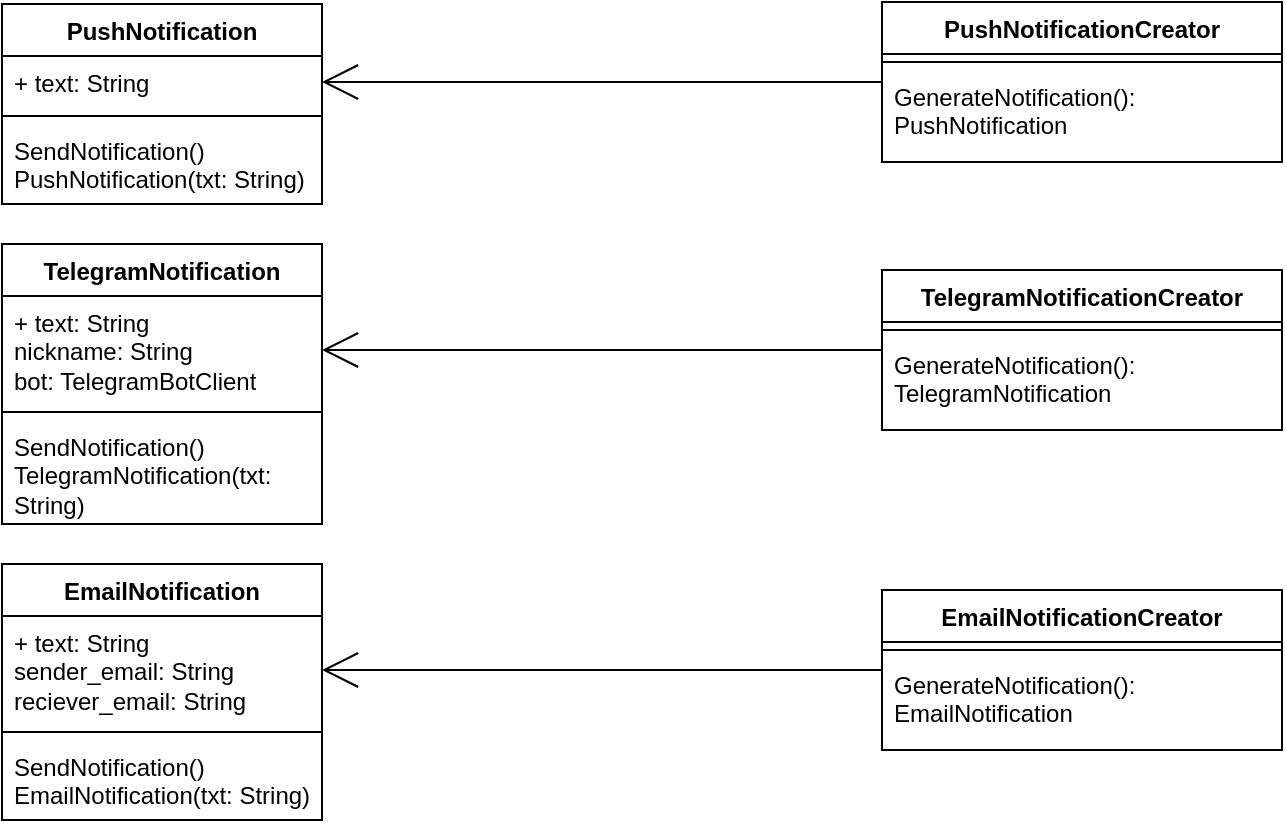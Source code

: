 <mxfile version="26.0.9" pages="2">
  <diagram name="Без паттерна" id="xz3U-ByC0ffsWiTSNZ2B">
    <mxGraphModel dx="1050" dy="621" grid="1" gridSize="10" guides="1" tooltips="1" connect="1" arrows="1" fold="1" page="1" pageScale="1" pageWidth="827" pageHeight="1169" math="0" shadow="0">
      <root>
        <mxCell id="0" />
        <mxCell id="1" parent="0" />
        <mxCell id="N7K4YCnkLaYlek5cA4Ty-5" value="PushNotificationCreator" style="swimlane;fontStyle=1;align=center;verticalAlign=top;childLayout=stackLayout;horizontal=1;startSize=26;horizontalStack=0;resizeParent=1;resizeParentMax=0;resizeLast=0;collapsible=1;marginBottom=0;whiteSpace=wrap;html=1;" parent="1" vertex="1">
          <mxGeometry x="520" y="79" width="200" height="80" as="geometry" />
        </mxCell>
        <mxCell id="N7K4YCnkLaYlek5cA4Ty-7" value="" style="line;strokeWidth=1;fillColor=none;align=left;verticalAlign=middle;spacingTop=-1;spacingLeft=3;spacingRight=3;rotatable=0;labelPosition=right;points=[];portConstraint=eastwest;strokeColor=inherit;" parent="N7K4YCnkLaYlek5cA4Ty-5" vertex="1">
          <mxGeometry y="26" width="200" height="8" as="geometry" />
        </mxCell>
        <mxCell id="N7K4YCnkLaYlek5cA4Ty-8" value="GenerateNotification(): PushNotification" style="text;strokeColor=none;fillColor=none;align=left;verticalAlign=top;spacingLeft=4;spacingRight=4;overflow=hidden;rotatable=0;points=[[0,0.5],[1,0.5]];portConstraint=eastwest;whiteSpace=wrap;html=1;" parent="N7K4YCnkLaYlek5cA4Ty-5" vertex="1">
          <mxGeometry y="34" width="200" height="46" as="geometry" />
        </mxCell>
        <mxCell id="N7K4YCnkLaYlek5cA4Ty-13" value="PushNotification" style="swimlane;fontStyle=1;align=center;verticalAlign=top;childLayout=stackLayout;horizontal=1;startSize=26;horizontalStack=0;resizeParent=1;resizeParentMax=0;resizeLast=0;collapsible=1;marginBottom=0;whiteSpace=wrap;html=1;" parent="1" vertex="1">
          <mxGeometry x="80" y="80" width="160" height="100" as="geometry" />
        </mxCell>
        <mxCell id="N7K4YCnkLaYlek5cA4Ty-14" value="+ text: String" style="text;strokeColor=none;fillColor=none;align=left;verticalAlign=top;spacingLeft=4;spacingRight=4;overflow=hidden;rotatable=0;points=[[0,0.5],[1,0.5]];portConstraint=eastwest;whiteSpace=wrap;html=1;" parent="N7K4YCnkLaYlek5cA4Ty-13" vertex="1">
          <mxGeometry y="26" width="160" height="26" as="geometry" />
        </mxCell>
        <mxCell id="N7K4YCnkLaYlek5cA4Ty-15" value="" style="line;strokeWidth=1;fillColor=none;align=left;verticalAlign=middle;spacingTop=-1;spacingLeft=3;spacingRight=3;rotatable=0;labelPosition=right;points=[];portConstraint=eastwest;strokeColor=inherit;" parent="N7K4YCnkLaYlek5cA4Ty-13" vertex="1">
          <mxGeometry y="52" width="160" height="8" as="geometry" />
        </mxCell>
        <mxCell id="N7K4YCnkLaYlek5cA4Ty-16" value="SendNotification()&lt;div&gt;PushNotification(txt: String)&lt;/div&gt;" style="text;strokeColor=none;fillColor=none;align=left;verticalAlign=top;spacingLeft=4;spacingRight=4;overflow=hidden;rotatable=0;points=[[0,0.5],[1,0.5]];portConstraint=eastwest;whiteSpace=wrap;html=1;" parent="N7K4YCnkLaYlek5cA4Ty-13" vertex="1">
          <mxGeometry y="60" width="160" height="40" as="geometry" />
        </mxCell>
        <mxCell id="N7K4YCnkLaYlek5cA4Ty-17" value="TelegramNotification" style="swimlane;fontStyle=1;align=center;verticalAlign=top;childLayout=stackLayout;horizontal=1;startSize=26;horizontalStack=0;resizeParent=1;resizeParentMax=0;resizeLast=0;collapsible=1;marginBottom=0;whiteSpace=wrap;html=1;" parent="1" vertex="1">
          <mxGeometry x="80" y="200" width="160" height="140" as="geometry" />
        </mxCell>
        <mxCell id="N7K4YCnkLaYlek5cA4Ty-18" value="+ text: String&lt;div&gt;nickname: String&lt;/div&gt;&lt;div&gt;bot: TelegramBotClient&lt;/div&gt;" style="text;strokeColor=none;fillColor=none;align=left;verticalAlign=top;spacingLeft=4;spacingRight=4;overflow=hidden;rotatable=0;points=[[0,0.5],[1,0.5]];portConstraint=eastwest;whiteSpace=wrap;html=1;" parent="N7K4YCnkLaYlek5cA4Ty-17" vertex="1">
          <mxGeometry y="26" width="160" height="54" as="geometry" />
        </mxCell>
        <mxCell id="N7K4YCnkLaYlek5cA4Ty-19" value="" style="line;strokeWidth=1;fillColor=none;align=left;verticalAlign=middle;spacingTop=-1;spacingLeft=3;spacingRight=3;rotatable=0;labelPosition=right;points=[];portConstraint=eastwest;strokeColor=inherit;" parent="N7K4YCnkLaYlek5cA4Ty-17" vertex="1">
          <mxGeometry y="80" width="160" height="8" as="geometry" />
        </mxCell>
        <mxCell id="N7K4YCnkLaYlek5cA4Ty-20" value="SendNotification()&lt;div&gt;TelegramNotification(txt: String)&lt;/div&gt;" style="text;strokeColor=none;fillColor=none;align=left;verticalAlign=top;spacingLeft=4;spacingRight=4;overflow=hidden;rotatable=0;points=[[0,0.5],[1,0.5]];portConstraint=eastwest;whiteSpace=wrap;html=1;" parent="N7K4YCnkLaYlek5cA4Ty-17" vertex="1">
          <mxGeometry y="88" width="160" height="52" as="geometry" />
        </mxCell>
        <mxCell id="N7K4YCnkLaYlek5cA4Ty-21" value="EmailNotification" style="swimlane;fontStyle=1;align=center;verticalAlign=top;childLayout=stackLayout;horizontal=1;startSize=26;horizontalStack=0;resizeParent=1;resizeParentMax=0;resizeLast=0;collapsible=1;marginBottom=0;whiteSpace=wrap;html=1;" parent="1" vertex="1">
          <mxGeometry x="80" y="360" width="160" height="128" as="geometry" />
        </mxCell>
        <mxCell id="N7K4YCnkLaYlek5cA4Ty-22" value="+ text: String&lt;div&gt;sender_email: String&lt;/div&gt;&lt;div&gt;reciever_email: String&lt;/div&gt;" style="text;strokeColor=none;fillColor=none;align=left;verticalAlign=top;spacingLeft=4;spacingRight=4;overflow=hidden;rotatable=0;points=[[0,0.5],[1,0.5]];portConstraint=eastwest;whiteSpace=wrap;html=1;" parent="N7K4YCnkLaYlek5cA4Ty-21" vertex="1">
          <mxGeometry y="26" width="160" height="54" as="geometry" />
        </mxCell>
        <mxCell id="N7K4YCnkLaYlek5cA4Ty-23" value="" style="line;strokeWidth=1;fillColor=none;align=left;verticalAlign=middle;spacingTop=-1;spacingLeft=3;spacingRight=3;rotatable=0;labelPosition=right;points=[];portConstraint=eastwest;strokeColor=inherit;" parent="N7K4YCnkLaYlek5cA4Ty-21" vertex="1">
          <mxGeometry y="80" width="160" height="8" as="geometry" />
        </mxCell>
        <mxCell id="N7K4YCnkLaYlek5cA4Ty-24" value="SendNotification()&lt;div&gt;EmailNotification(txt: String)&lt;/div&gt;" style="text;strokeColor=none;fillColor=none;align=left;verticalAlign=top;spacingLeft=4;spacingRight=4;overflow=hidden;rotatable=0;points=[[0,0.5],[1,0.5]];portConstraint=eastwest;whiteSpace=wrap;html=1;" parent="N7K4YCnkLaYlek5cA4Ty-21" vertex="1">
          <mxGeometry y="88" width="160" height="40" as="geometry" />
        </mxCell>
        <mxCell id="N7K4YCnkLaYlek5cA4Ty-25" value="TelegramNotificationCreator" style="swimlane;fontStyle=1;align=center;verticalAlign=top;childLayout=stackLayout;horizontal=1;startSize=26;horizontalStack=0;resizeParent=1;resizeParentMax=0;resizeLast=0;collapsible=1;marginBottom=0;whiteSpace=wrap;html=1;" parent="1" vertex="1">
          <mxGeometry x="520" y="213" width="200" height="80" as="geometry" />
        </mxCell>
        <mxCell id="N7K4YCnkLaYlek5cA4Ty-27" value="" style="line;strokeWidth=1;fillColor=none;align=left;verticalAlign=middle;spacingTop=-1;spacingLeft=3;spacingRight=3;rotatable=0;labelPosition=right;points=[];portConstraint=eastwest;strokeColor=inherit;" parent="N7K4YCnkLaYlek5cA4Ty-25" vertex="1">
          <mxGeometry y="26" width="200" height="8" as="geometry" />
        </mxCell>
        <mxCell id="N7K4YCnkLaYlek5cA4Ty-28" value="GenerateNotification(): TelegramNotification" style="text;strokeColor=none;fillColor=none;align=left;verticalAlign=top;spacingLeft=4;spacingRight=4;overflow=hidden;rotatable=0;points=[[0,0.5],[1,0.5]];portConstraint=eastwest;whiteSpace=wrap;html=1;" parent="N7K4YCnkLaYlek5cA4Ty-25" vertex="1">
          <mxGeometry y="34" width="200" height="46" as="geometry" />
        </mxCell>
        <mxCell id="N7K4YCnkLaYlek5cA4Ty-29" value="EmailNotificationCreator" style="swimlane;fontStyle=1;align=center;verticalAlign=top;childLayout=stackLayout;horizontal=1;startSize=26;horizontalStack=0;resizeParent=1;resizeParentMax=0;resizeLast=0;collapsible=1;marginBottom=0;whiteSpace=wrap;html=1;" parent="1" vertex="1">
          <mxGeometry x="520" y="373" width="200" height="80" as="geometry" />
        </mxCell>
        <mxCell id="N7K4YCnkLaYlek5cA4Ty-31" value="" style="line;strokeWidth=1;fillColor=none;align=left;verticalAlign=middle;spacingTop=-1;spacingLeft=3;spacingRight=3;rotatable=0;labelPosition=right;points=[];portConstraint=eastwest;strokeColor=inherit;" parent="N7K4YCnkLaYlek5cA4Ty-29" vertex="1">
          <mxGeometry y="26" width="200" height="8" as="geometry" />
        </mxCell>
        <mxCell id="N7K4YCnkLaYlek5cA4Ty-32" value="GenerateNotification(): EmailNotification" style="text;strokeColor=none;fillColor=none;align=left;verticalAlign=top;spacingLeft=4;spacingRight=4;overflow=hidden;rotatable=0;points=[[0,0.5],[1,0.5]];portConstraint=eastwest;whiteSpace=wrap;html=1;" parent="N7K4YCnkLaYlek5cA4Ty-29" vertex="1">
          <mxGeometry y="34" width="200" height="46" as="geometry" />
        </mxCell>
        <mxCell id="N7K4YCnkLaYlek5cA4Ty-40" style="edgeStyle=orthogonalEdgeStyle;rounded=0;orthogonalLoop=1;jettySize=auto;html=1;entryX=1;entryY=0.5;entryDx=0;entryDy=0;endArrow=open;endFill=0;endSize=16;exitX=0;exitY=0.5;exitDx=0;exitDy=0;" parent="1" source="N7K4YCnkLaYlek5cA4Ty-5" target="N7K4YCnkLaYlek5cA4Ty-14" edge="1">
          <mxGeometry relative="1" as="geometry">
            <mxPoint x="520" y="119.0" as="sourcePoint" />
          </mxGeometry>
        </mxCell>
        <mxCell id="N7K4YCnkLaYlek5cA4Ty-41" style="edgeStyle=orthogonalEdgeStyle;rounded=0;orthogonalLoop=1;jettySize=auto;html=1;entryX=1;entryY=0.5;entryDx=0;entryDy=0;endSize=16;endArrow=open;endFill=0;exitX=0;exitY=0.5;exitDx=0;exitDy=0;" parent="1" source="N7K4YCnkLaYlek5cA4Ty-25" target="N7K4YCnkLaYlek5cA4Ty-18" edge="1">
          <mxGeometry relative="1" as="geometry">
            <mxPoint x="520" y="239" as="sourcePoint" />
          </mxGeometry>
        </mxCell>
        <mxCell id="N7K4YCnkLaYlek5cA4Ty-42" style="edgeStyle=orthogonalEdgeStyle;rounded=0;orthogonalLoop=1;jettySize=auto;html=1;entryX=1;entryY=0.5;entryDx=0;entryDy=0;endSize=16;endArrow=open;endFill=0;exitX=0;exitY=0.5;exitDx=0;exitDy=0;" parent="1" source="N7K4YCnkLaYlek5cA4Ty-29" target="N7K4YCnkLaYlek5cA4Ty-22" edge="1">
          <mxGeometry relative="1" as="geometry">
            <mxPoint x="520" y="400" as="sourcePoint" />
          </mxGeometry>
        </mxCell>
      </root>
    </mxGraphModel>
  </diagram>
  <diagram id="axmIACQ7HFQBNPmrluay" name="С паттерном">
    <mxGraphModel dx="1050" dy="621" grid="1" gridSize="10" guides="1" tooltips="1" connect="1" arrows="1" fold="1" page="1" pageScale="1" pageWidth="827" pageHeight="1169" math="0" shadow="0">
      <root>
        <mxCell id="0" />
        <mxCell id="1" parent="0" />
        <mxCell id="JSwoCWddkZc2TDsf9Ant-25" value="PushNotificationCreator" style="swimlane;fontStyle=1;align=center;verticalAlign=top;childLayout=stackLayout;horizontal=1;startSize=26;horizontalStack=0;resizeParent=1;resizeParentMax=0;resizeLast=0;collapsible=1;marginBottom=0;whiteSpace=wrap;html=1;" parent="1" vertex="1">
          <mxGeometry x="520" y="280" width="200" height="60" as="geometry" />
        </mxCell>
        <mxCell id="JSwoCWddkZc2TDsf9Ant-26" value="" style="line;strokeWidth=1;fillColor=none;align=left;verticalAlign=middle;spacingTop=-1;spacingLeft=3;spacingRight=3;rotatable=0;labelPosition=right;points=[];portConstraint=eastwest;strokeColor=inherit;" parent="JSwoCWddkZc2TDsf9Ant-25" vertex="1">
          <mxGeometry y="26" width="200" height="8" as="geometry" />
        </mxCell>
        <mxCell id="JSwoCWddkZc2TDsf9Ant-27" value="GenerateNotification(): Notification" style="text;strokeColor=none;fillColor=none;align=left;verticalAlign=top;spacingLeft=4;spacingRight=4;overflow=hidden;rotatable=0;points=[[0,0.5],[1,0.5]];portConstraint=eastwest;whiteSpace=wrap;html=1;" parent="JSwoCWddkZc2TDsf9Ant-25" vertex="1">
          <mxGeometry y="34" width="200" height="26" as="geometry" />
        </mxCell>
        <mxCell id="JSwoCWddkZc2TDsf9Ant-28" value="PushNotification" style="swimlane;fontStyle=1;align=center;verticalAlign=top;childLayout=stackLayout;horizontal=1;startSize=26;horizontalStack=0;resizeParent=1;resizeParentMax=0;resizeLast=0;collapsible=1;marginBottom=0;whiteSpace=wrap;html=1;" parent="1" vertex="1">
          <mxGeometry x="80" y="271" width="160" height="100" as="geometry" />
        </mxCell>
        <mxCell id="JSwoCWddkZc2TDsf9Ant-29" value="+ text: String" style="text;strokeColor=none;fillColor=none;align=left;verticalAlign=top;spacingLeft=4;spacingRight=4;overflow=hidden;rotatable=0;points=[[0,0.5],[1,0.5]];portConstraint=eastwest;whiteSpace=wrap;html=1;" parent="JSwoCWddkZc2TDsf9Ant-28" vertex="1">
          <mxGeometry y="26" width="160" height="26" as="geometry" />
        </mxCell>
        <mxCell id="JSwoCWddkZc2TDsf9Ant-30" value="" style="line;strokeWidth=1;fillColor=none;align=left;verticalAlign=middle;spacingTop=-1;spacingLeft=3;spacingRight=3;rotatable=0;labelPosition=right;points=[];portConstraint=eastwest;strokeColor=inherit;" parent="JSwoCWddkZc2TDsf9Ant-28" vertex="1">
          <mxGeometry y="52" width="160" height="8" as="geometry" />
        </mxCell>
        <mxCell id="JSwoCWddkZc2TDsf9Ant-31" value="SendNotification()&lt;div&gt;Notification(txt: String)&lt;/div&gt;" style="text;strokeColor=none;fillColor=none;align=left;verticalAlign=top;spacingLeft=4;spacingRight=4;overflow=hidden;rotatable=0;points=[[0,0.5],[1,0.5]];portConstraint=eastwest;whiteSpace=wrap;html=1;" parent="JSwoCWddkZc2TDsf9Ant-28" vertex="1">
          <mxGeometry y="60" width="160" height="40" as="geometry" />
        </mxCell>
        <mxCell id="JSwoCWddkZc2TDsf9Ant-32" value="TelegramNotification" style="swimlane;fontStyle=1;align=center;verticalAlign=top;childLayout=stackLayout;horizontal=1;startSize=26;horizontalStack=0;resizeParent=1;resizeParentMax=0;resizeLast=0;collapsible=1;marginBottom=0;whiteSpace=wrap;html=1;" parent="1" vertex="1">
          <mxGeometry x="80" y="391" width="160" height="130" as="geometry" />
        </mxCell>
        <mxCell id="JSwoCWddkZc2TDsf9Ant-33" value="+ text: String&lt;div&gt;nickname: String&lt;/div&gt;&lt;div&gt;bot: TelegramBotClient&lt;/div&gt;" style="text;strokeColor=none;fillColor=none;align=left;verticalAlign=top;spacingLeft=4;spacingRight=4;overflow=hidden;rotatable=0;points=[[0,0.5],[1,0.5]];portConstraint=eastwest;whiteSpace=wrap;html=1;" parent="JSwoCWddkZc2TDsf9Ant-32" vertex="1">
          <mxGeometry y="26" width="160" height="54" as="geometry" />
        </mxCell>
        <mxCell id="JSwoCWddkZc2TDsf9Ant-34" value="" style="line;strokeWidth=1;fillColor=none;align=left;verticalAlign=middle;spacingTop=-1;spacingLeft=3;spacingRight=3;rotatable=0;labelPosition=right;points=[];portConstraint=eastwest;strokeColor=inherit;" parent="JSwoCWddkZc2TDsf9Ant-32" vertex="1">
          <mxGeometry y="80" width="160" height="8" as="geometry" />
        </mxCell>
        <mxCell id="JSwoCWddkZc2TDsf9Ant-35" value="SendNotification()&lt;div&gt;Notification(txt: String)&lt;/div&gt;" style="text;strokeColor=none;fillColor=none;align=left;verticalAlign=top;spacingLeft=4;spacingRight=4;overflow=hidden;rotatable=0;points=[[0,0.5],[1,0.5]];portConstraint=eastwest;whiteSpace=wrap;html=1;" parent="JSwoCWddkZc2TDsf9Ant-32" vertex="1">
          <mxGeometry y="88" width="160" height="42" as="geometry" />
        </mxCell>
        <mxCell id="JSwoCWddkZc2TDsf9Ant-36" value="EmailNotification" style="swimlane;fontStyle=1;align=center;verticalAlign=top;childLayout=stackLayout;horizontal=1;startSize=26;horizontalStack=0;resizeParent=1;resizeParentMax=0;resizeLast=0;collapsible=1;marginBottom=0;whiteSpace=wrap;html=1;" parent="1" vertex="1">
          <mxGeometry x="80" y="551" width="160" height="128" as="geometry" />
        </mxCell>
        <mxCell id="JSwoCWddkZc2TDsf9Ant-37" value="+ text: String&lt;div&gt;sender_email: String&lt;/div&gt;&lt;div&gt;reciever_email: String&lt;/div&gt;" style="text;strokeColor=none;fillColor=none;align=left;verticalAlign=top;spacingLeft=4;spacingRight=4;overflow=hidden;rotatable=0;points=[[0,0.5],[1,0.5]];portConstraint=eastwest;whiteSpace=wrap;html=1;" parent="JSwoCWddkZc2TDsf9Ant-36" vertex="1">
          <mxGeometry y="26" width="160" height="54" as="geometry" />
        </mxCell>
        <mxCell id="JSwoCWddkZc2TDsf9Ant-38" value="" style="line;strokeWidth=1;fillColor=none;align=left;verticalAlign=middle;spacingTop=-1;spacingLeft=3;spacingRight=3;rotatable=0;labelPosition=right;points=[];portConstraint=eastwest;strokeColor=inherit;" parent="JSwoCWddkZc2TDsf9Ant-36" vertex="1">
          <mxGeometry y="80" width="160" height="8" as="geometry" />
        </mxCell>
        <mxCell id="JSwoCWddkZc2TDsf9Ant-39" value="SendNotification()&lt;div&gt;Notification(txt: String)&lt;/div&gt;" style="text;strokeColor=none;fillColor=none;align=left;verticalAlign=top;spacingLeft=4;spacingRight=4;overflow=hidden;rotatable=0;points=[[0,0.5],[1,0.5]];portConstraint=eastwest;whiteSpace=wrap;html=1;" parent="JSwoCWddkZc2TDsf9Ant-36" vertex="1">
          <mxGeometry y="88" width="160" height="40" as="geometry" />
        </mxCell>
        <mxCell id="JSwoCWddkZc2TDsf9Ant-40" value="TelegramNotificationCreator" style="swimlane;fontStyle=1;align=center;verticalAlign=top;childLayout=stackLayout;horizontal=1;startSize=26;horizontalStack=0;resizeParent=1;resizeParentMax=0;resizeLast=0;collapsible=1;marginBottom=0;whiteSpace=wrap;html=1;" parent="1" vertex="1">
          <mxGeometry x="520" y="414" width="200" height="60" as="geometry" />
        </mxCell>
        <mxCell id="JSwoCWddkZc2TDsf9Ant-41" value="" style="line;strokeWidth=1;fillColor=none;align=left;verticalAlign=middle;spacingTop=-1;spacingLeft=3;spacingRight=3;rotatable=0;labelPosition=right;points=[];portConstraint=eastwest;strokeColor=inherit;" parent="JSwoCWddkZc2TDsf9Ant-40" vertex="1">
          <mxGeometry y="26" width="200" height="8" as="geometry" />
        </mxCell>
        <mxCell id="JSwoCWddkZc2TDsf9Ant-42" value="GenerateNotification(): Notification" style="text;strokeColor=none;fillColor=none;align=left;verticalAlign=top;spacingLeft=4;spacingRight=4;overflow=hidden;rotatable=0;points=[[0,0.5],[1,0.5]];portConstraint=eastwest;whiteSpace=wrap;html=1;" parent="JSwoCWddkZc2TDsf9Ant-40" vertex="1">
          <mxGeometry y="34" width="200" height="26" as="geometry" />
        </mxCell>
        <mxCell id="JSwoCWddkZc2TDsf9Ant-60" style="edgeStyle=orthogonalEdgeStyle;rounded=0;orthogonalLoop=1;jettySize=auto;html=1;exitX=1;exitY=0.5;exitDx=0;exitDy=0;endSize=16;endArrow=block;endFill=0;" parent="1" source="JSwoCWddkZc2TDsf9Ant-45" target="JSwoCWddkZc2TDsf9Ant-53" edge="1">
          <mxGeometry relative="1" as="geometry">
            <Array as="points">
              <mxPoint x="760" y="621" />
              <mxPoint x="760" y="170" />
            </Array>
          </mxGeometry>
        </mxCell>
        <mxCell id="JSwoCWddkZc2TDsf9Ant-43" value="EmailNotificationCreator" style="swimlane;fontStyle=1;align=center;verticalAlign=top;childLayout=stackLayout;horizontal=1;startSize=26;horizontalStack=0;resizeParent=1;resizeParentMax=0;resizeLast=0;collapsible=1;marginBottom=0;whiteSpace=wrap;html=1;" parent="1" vertex="1">
          <mxGeometry x="520" y="569" width="200" height="70" as="geometry" />
        </mxCell>
        <mxCell id="JSwoCWddkZc2TDsf9Ant-44" value="" style="line;strokeWidth=1;fillColor=none;align=left;verticalAlign=middle;spacingTop=-1;spacingLeft=3;spacingRight=3;rotatable=0;labelPosition=right;points=[];portConstraint=eastwest;strokeColor=inherit;" parent="JSwoCWddkZc2TDsf9Ant-43" vertex="1">
          <mxGeometry y="26" width="200" height="8" as="geometry" />
        </mxCell>
        <mxCell id="JSwoCWddkZc2TDsf9Ant-45" value="GenerateNotification(): Notification" style="text;strokeColor=none;fillColor=none;align=left;verticalAlign=top;spacingLeft=4;spacingRight=4;overflow=hidden;rotatable=0;points=[[0,0.5],[1,0.5]];portConstraint=eastwest;whiteSpace=wrap;html=1;" parent="JSwoCWddkZc2TDsf9Ant-43" vertex="1">
          <mxGeometry y="34" width="200" height="36" as="geometry" />
        </mxCell>
        <mxCell id="JSwoCWddkZc2TDsf9Ant-46" style="edgeStyle=orthogonalEdgeStyle;rounded=0;orthogonalLoop=1;jettySize=auto;html=1;entryX=1;entryY=0.5;entryDx=0;entryDy=0;endArrow=open;endFill=0;endSize=16;exitX=0;exitY=0.5;exitDx=0;exitDy=0;" parent="1" source="JSwoCWddkZc2TDsf9Ant-25" target="JSwoCWddkZc2TDsf9Ant-29" edge="1">
          <mxGeometry relative="1" as="geometry">
            <mxPoint x="520" y="310.0" as="sourcePoint" />
          </mxGeometry>
        </mxCell>
        <mxCell id="JSwoCWddkZc2TDsf9Ant-47" style="edgeStyle=orthogonalEdgeStyle;rounded=0;orthogonalLoop=1;jettySize=auto;html=1;entryX=1;entryY=0.5;entryDx=0;entryDy=0;endSize=16;endArrow=open;endFill=0;exitX=0;exitY=0.5;exitDx=0;exitDy=0;" parent="1" source="JSwoCWddkZc2TDsf9Ant-40" target="JSwoCWddkZc2TDsf9Ant-33" edge="1">
          <mxGeometry relative="1" as="geometry">
            <mxPoint x="520" y="430" as="sourcePoint" />
          </mxGeometry>
        </mxCell>
        <mxCell id="JSwoCWddkZc2TDsf9Ant-48" style="edgeStyle=orthogonalEdgeStyle;rounded=0;orthogonalLoop=1;jettySize=auto;html=1;entryX=1;entryY=0.5;entryDx=0;entryDy=0;endSize=16;endArrow=open;endFill=0;exitX=0;exitY=0.5;exitDx=0;exitDy=0;" parent="1" source="JSwoCWddkZc2TDsf9Ant-43" target="JSwoCWddkZc2TDsf9Ant-37" edge="1">
          <mxGeometry relative="1" as="geometry">
            <mxPoint x="520" y="591" as="sourcePoint" />
          </mxGeometry>
        </mxCell>
        <mxCell id="JSwoCWddkZc2TDsf9Ant-49" value="&lt;i&gt;Notification&lt;/i&gt;" style="swimlane;fontStyle=1;align=center;verticalAlign=top;childLayout=stackLayout;horizontal=1;startSize=26;horizontalStack=0;resizeParent=1;resizeParentMax=0;resizeLast=0;collapsible=1;marginBottom=0;whiteSpace=wrap;html=1;" parent="1" vertex="1">
          <mxGeometry x="80" y="123" width="160" height="100" as="geometry" />
        </mxCell>
        <mxCell id="JSwoCWddkZc2TDsf9Ant-50" value="+ text: String" style="text;strokeColor=none;fillColor=none;align=left;verticalAlign=top;spacingLeft=4;spacingRight=4;overflow=hidden;rotatable=0;points=[[0,0.5],[1,0.5]];portConstraint=eastwest;whiteSpace=wrap;html=1;" parent="JSwoCWddkZc2TDsf9Ant-49" vertex="1">
          <mxGeometry y="26" width="160" height="26" as="geometry" />
        </mxCell>
        <mxCell id="JSwoCWddkZc2TDsf9Ant-51" value="" style="line;strokeWidth=1;fillColor=none;align=left;verticalAlign=middle;spacingTop=-1;spacingLeft=3;spacingRight=3;rotatable=0;labelPosition=right;points=[];portConstraint=eastwest;strokeColor=inherit;" parent="JSwoCWddkZc2TDsf9Ant-49" vertex="1">
          <mxGeometry y="52" width="160" height="8" as="geometry" />
        </mxCell>
        <mxCell id="JSwoCWddkZc2TDsf9Ant-52" value="&lt;i&gt;SendNotification()&lt;/i&gt;&lt;div&gt;&lt;i&gt;Notification(txt: String)&lt;/i&gt;&lt;/div&gt;" style="text;strokeColor=none;fillColor=none;align=left;verticalAlign=top;spacingLeft=4;spacingRight=4;overflow=hidden;rotatable=0;points=[[0,0.5],[1,0.5]];portConstraint=eastwest;whiteSpace=wrap;html=1;" parent="JSwoCWddkZc2TDsf9Ant-49" vertex="1">
          <mxGeometry y="60" width="160" height="40" as="geometry" />
        </mxCell>
        <mxCell id="JSwoCWddkZc2TDsf9Ant-53" value="&lt;i&gt;NotificationCreator&lt;/i&gt;" style="swimlane;fontStyle=1;align=center;verticalAlign=top;childLayout=stackLayout;horizontal=1;startSize=26;horizontalStack=0;resizeParent=1;resizeParentMax=0;resizeLast=0;collapsible=1;marginBottom=0;whiteSpace=wrap;html=1;" parent="1" vertex="1">
          <mxGeometry x="520" y="127" width="200" height="70" as="geometry" />
        </mxCell>
        <mxCell id="JSwoCWddkZc2TDsf9Ant-55" value="" style="line;strokeWidth=1;fillColor=none;align=left;verticalAlign=middle;spacingTop=-1;spacingLeft=3;spacingRight=3;rotatable=0;labelPosition=right;points=[];portConstraint=eastwest;strokeColor=inherit;" parent="JSwoCWddkZc2TDsf9Ant-53" vertex="1">
          <mxGeometry y="26" width="200" height="8" as="geometry" />
        </mxCell>
        <mxCell id="JSwoCWddkZc2TDsf9Ant-56" value="&lt;i&gt;GenerateNotification(): Notification&lt;/i&gt;" style="text;strokeColor=none;fillColor=none;align=left;verticalAlign=top;spacingLeft=4;spacingRight=4;overflow=hidden;rotatable=0;points=[[0,0.5],[1,0.5]];portConstraint=eastwest;whiteSpace=wrap;html=1;" parent="JSwoCWddkZc2TDsf9Ant-53" vertex="1">
          <mxGeometry y="34" width="200" height="36" as="geometry" />
        </mxCell>
        <mxCell id="JSwoCWddkZc2TDsf9Ant-58" style="edgeStyle=orthogonalEdgeStyle;rounded=0;orthogonalLoop=1;jettySize=auto;html=1;exitX=0;exitY=0.5;exitDx=0;exitDy=0;endSize=16;endArrow=block;endFill=0;" parent="1" source="JSwoCWddkZc2TDsf9Ant-33" target="JSwoCWddkZc2TDsf9Ant-50" edge="1">
          <mxGeometry relative="1" as="geometry">
            <mxPoint x="70" y="190" as="targetPoint" />
            <Array as="points">
              <mxPoint x="40" y="444" />
              <mxPoint x="40" y="159" />
            </Array>
          </mxGeometry>
        </mxCell>
        <mxCell id="JSwoCWddkZc2TDsf9Ant-59" style="edgeStyle=orthogonalEdgeStyle;rounded=0;orthogonalLoop=1;jettySize=auto;html=1;exitX=0;exitY=0.5;exitDx=0;exitDy=0;endSize=16;endArrow=block;endFill=0;" parent="1" source="JSwoCWddkZc2TDsf9Ant-37" target="JSwoCWddkZc2TDsf9Ant-50" edge="1">
          <mxGeometry relative="1" as="geometry">
            <mxPoint x="40" y="170" as="targetPoint" />
            <Array as="points">
              <mxPoint x="40" y="604" />
              <mxPoint x="40" y="159" />
            </Array>
          </mxGeometry>
        </mxCell>
        <mxCell id="JSwoCWddkZc2TDsf9Ant-57" style="edgeStyle=orthogonalEdgeStyle;rounded=0;orthogonalLoop=1;jettySize=auto;html=1;exitX=0;exitY=0.5;exitDx=0;exitDy=0;endSize=16;endArrow=block;endFill=0;" parent="1" source="JSwoCWddkZc2TDsf9Ant-29" target="JSwoCWddkZc2TDsf9Ant-50" edge="1">
          <mxGeometry relative="1" as="geometry">
            <mxPoint x="30" y="130" as="targetPoint" />
            <Array as="points">
              <mxPoint x="40" y="310" />
              <mxPoint x="40" y="159" />
            </Array>
          </mxGeometry>
        </mxCell>
        <mxCell id="JSwoCWddkZc2TDsf9Ant-61" style="edgeStyle=orthogonalEdgeStyle;rounded=0;orthogonalLoop=1;jettySize=auto;html=1;exitX=1;exitY=0.5;exitDx=0;exitDy=0;endSize=16;endArrow=block;endFill=0;" parent="1" source="JSwoCWddkZc2TDsf9Ant-42" target="JSwoCWddkZc2TDsf9Ant-53" edge="1">
          <mxGeometry relative="1" as="geometry">
            <Array as="points">
              <mxPoint x="760" y="461" />
              <mxPoint x="760" y="170" />
            </Array>
          </mxGeometry>
        </mxCell>
        <mxCell id="JSwoCWddkZc2TDsf9Ant-63" style="edgeStyle=orthogonalEdgeStyle;rounded=0;orthogonalLoop=1;jettySize=auto;html=1;exitX=1;exitY=0.5;exitDx=0;exitDy=0;endArrow=block;endFill=0;endSize=16;" parent="1" source="JSwoCWddkZc2TDsf9Ant-27" target="JSwoCWddkZc2TDsf9Ant-53" edge="1">
          <mxGeometry relative="1" as="geometry">
            <Array as="points">
              <mxPoint x="760" y="327" />
              <mxPoint x="760" y="170" />
            </Array>
          </mxGeometry>
        </mxCell>
        <mxCell id="JSwoCWddkZc2TDsf9Ant-64" style="edgeStyle=orthogonalEdgeStyle;rounded=0;orthogonalLoop=1;jettySize=auto;html=1;entryX=1;entryY=0.5;entryDx=0;entryDy=0;endSize=16;endArrow=open;endFill=0;" parent="1" source="JSwoCWddkZc2TDsf9Ant-53" target="JSwoCWddkZc2TDsf9Ant-50" edge="1">
          <mxGeometry relative="1" as="geometry" />
        </mxCell>
      </root>
    </mxGraphModel>
  </diagram>
</mxfile>
